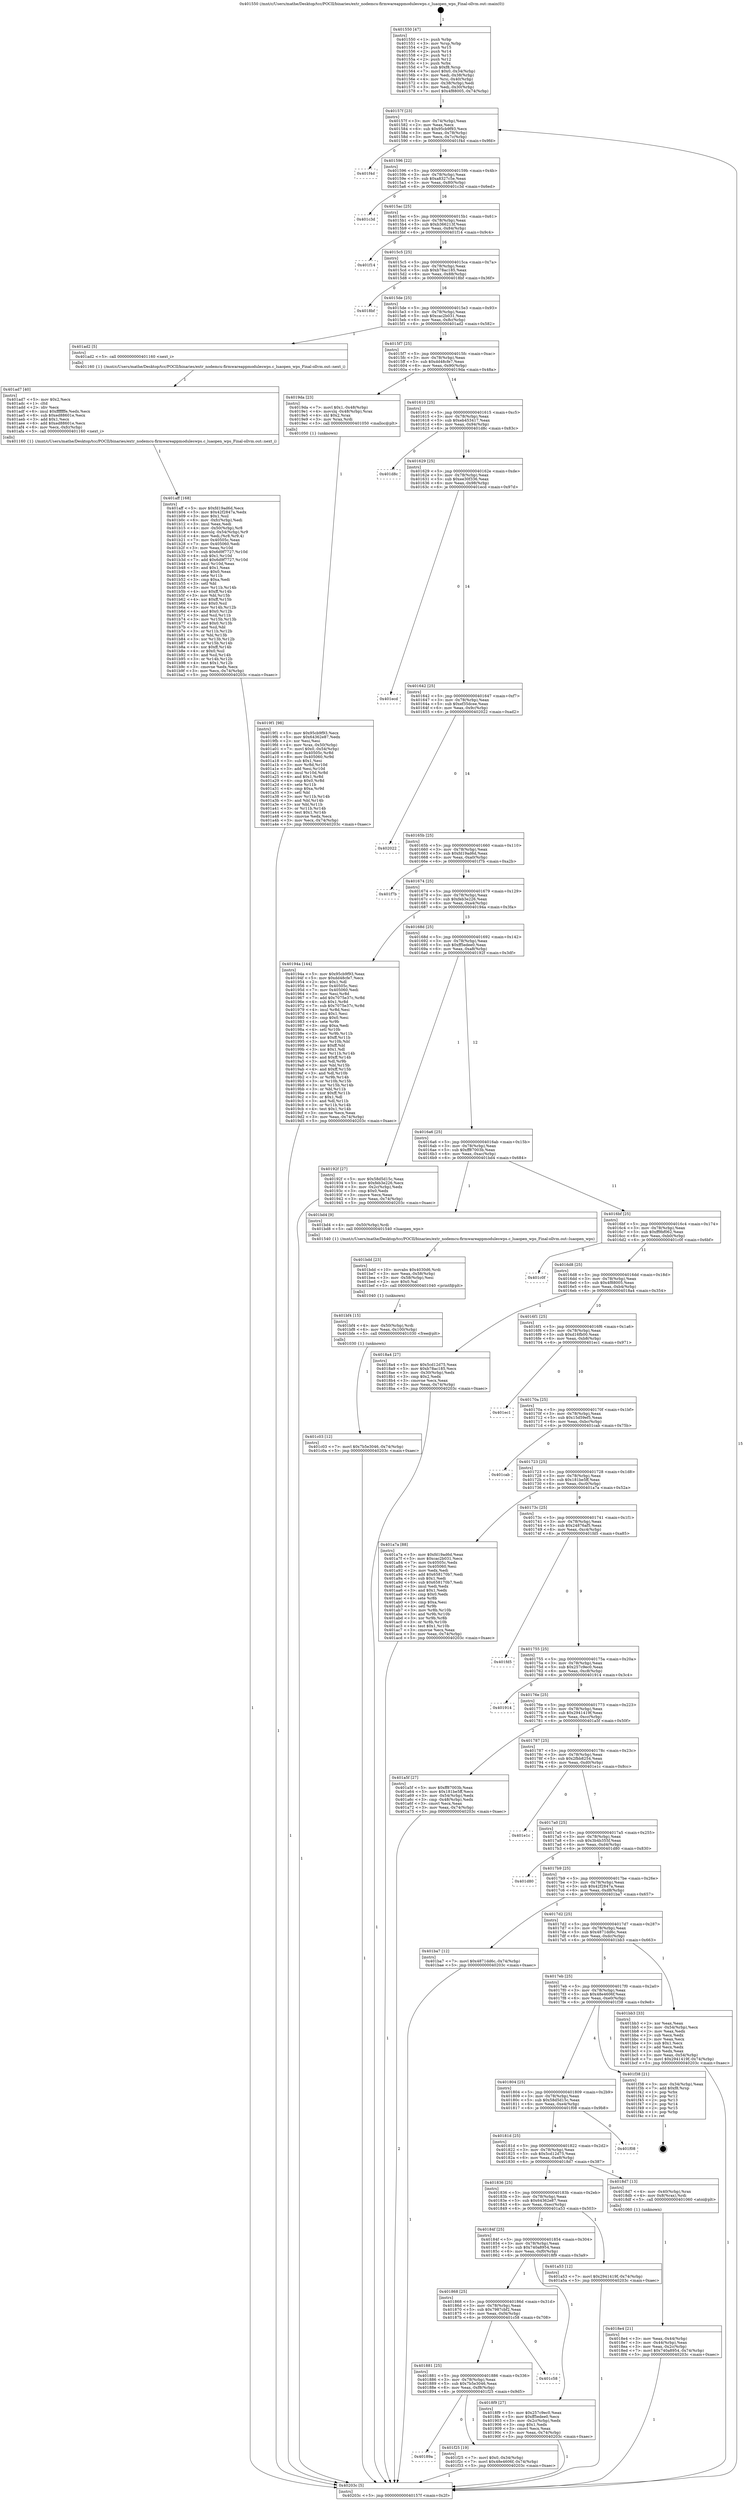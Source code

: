 digraph "0x401550" {
  label = "0x401550 (/mnt/c/Users/mathe/Desktop/tcc/POCII/binaries/extr_nodemcu-firmwareappmoduleswps.c_luaopen_wps_Final-ollvm.out::main(0))"
  labelloc = "t"
  node[shape=record]

  Entry [label="",width=0.3,height=0.3,shape=circle,fillcolor=black,style=filled]
  "0x40157f" [label="{
     0x40157f [23]\l
     | [instrs]\l
     &nbsp;&nbsp;0x40157f \<+3\>: mov -0x74(%rbp),%eax\l
     &nbsp;&nbsp;0x401582 \<+2\>: mov %eax,%ecx\l
     &nbsp;&nbsp;0x401584 \<+6\>: sub $0x95cb9f93,%ecx\l
     &nbsp;&nbsp;0x40158a \<+3\>: mov %eax,-0x78(%rbp)\l
     &nbsp;&nbsp;0x40158d \<+3\>: mov %ecx,-0x7c(%rbp)\l
     &nbsp;&nbsp;0x401590 \<+6\>: je 0000000000401f4d \<main+0x9fd\>\l
  }"]
  "0x401f4d" [label="{
     0x401f4d\l
  }", style=dashed]
  "0x401596" [label="{
     0x401596 [22]\l
     | [instrs]\l
     &nbsp;&nbsp;0x401596 \<+5\>: jmp 000000000040159b \<main+0x4b\>\l
     &nbsp;&nbsp;0x40159b \<+3\>: mov -0x78(%rbp),%eax\l
     &nbsp;&nbsp;0x40159e \<+5\>: sub $0xa8327c5e,%eax\l
     &nbsp;&nbsp;0x4015a3 \<+3\>: mov %eax,-0x80(%rbp)\l
     &nbsp;&nbsp;0x4015a6 \<+6\>: je 0000000000401c3d \<main+0x6ed\>\l
  }"]
  Exit [label="",width=0.3,height=0.3,shape=circle,fillcolor=black,style=filled,peripheries=2]
  "0x401c3d" [label="{
     0x401c3d\l
  }", style=dashed]
  "0x4015ac" [label="{
     0x4015ac [25]\l
     | [instrs]\l
     &nbsp;&nbsp;0x4015ac \<+5\>: jmp 00000000004015b1 \<main+0x61\>\l
     &nbsp;&nbsp;0x4015b1 \<+3\>: mov -0x78(%rbp),%eax\l
     &nbsp;&nbsp;0x4015b4 \<+5\>: sub $0xb366213f,%eax\l
     &nbsp;&nbsp;0x4015b9 \<+6\>: mov %eax,-0x84(%rbp)\l
     &nbsp;&nbsp;0x4015bf \<+6\>: je 0000000000401f14 \<main+0x9c4\>\l
  }"]
  "0x40189a" [label="{
     0x40189a\l
  }", style=dashed]
  "0x401f14" [label="{
     0x401f14\l
  }", style=dashed]
  "0x4015c5" [label="{
     0x4015c5 [25]\l
     | [instrs]\l
     &nbsp;&nbsp;0x4015c5 \<+5\>: jmp 00000000004015ca \<main+0x7a\>\l
     &nbsp;&nbsp;0x4015ca \<+3\>: mov -0x78(%rbp),%eax\l
     &nbsp;&nbsp;0x4015cd \<+5\>: sub $0xb78ac185,%eax\l
     &nbsp;&nbsp;0x4015d2 \<+6\>: mov %eax,-0x88(%rbp)\l
     &nbsp;&nbsp;0x4015d8 \<+6\>: je 00000000004018bf \<main+0x36f\>\l
  }"]
  "0x401f25" [label="{
     0x401f25 [19]\l
     | [instrs]\l
     &nbsp;&nbsp;0x401f25 \<+7\>: movl $0x0,-0x34(%rbp)\l
     &nbsp;&nbsp;0x401f2c \<+7\>: movl $0x48e4606f,-0x74(%rbp)\l
     &nbsp;&nbsp;0x401f33 \<+5\>: jmp 000000000040203c \<main+0xaec\>\l
  }"]
  "0x4018bf" [label="{
     0x4018bf\l
  }", style=dashed]
  "0x4015de" [label="{
     0x4015de [25]\l
     | [instrs]\l
     &nbsp;&nbsp;0x4015de \<+5\>: jmp 00000000004015e3 \<main+0x93\>\l
     &nbsp;&nbsp;0x4015e3 \<+3\>: mov -0x78(%rbp),%eax\l
     &nbsp;&nbsp;0x4015e6 \<+5\>: sub $0xcac2b031,%eax\l
     &nbsp;&nbsp;0x4015eb \<+6\>: mov %eax,-0x8c(%rbp)\l
     &nbsp;&nbsp;0x4015f1 \<+6\>: je 0000000000401ad2 \<main+0x582\>\l
  }"]
  "0x401881" [label="{
     0x401881 [25]\l
     | [instrs]\l
     &nbsp;&nbsp;0x401881 \<+5\>: jmp 0000000000401886 \<main+0x336\>\l
     &nbsp;&nbsp;0x401886 \<+3\>: mov -0x78(%rbp),%eax\l
     &nbsp;&nbsp;0x401889 \<+5\>: sub $0x7b5e3046,%eax\l
     &nbsp;&nbsp;0x40188e \<+6\>: mov %eax,-0xf8(%rbp)\l
     &nbsp;&nbsp;0x401894 \<+6\>: je 0000000000401f25 \<main+0x9d5\>\l
  }"]
  "0x401ad2" [label="{
     0x401ad2 [5]\l
     | [instrs]\l
     &nbsp;&nbsp;0x401ad2 \<+5\>: call 0000000000401160 \<next_i\>\l
     | [calls]\l
     &nbsp;&nbsp;0x401160 \{1\} (/mnt/c/Users/mathe/Desktop/tcc/POCII/binaries/extr_nodemcu-firmwareappmoduleswps.c_luaopen_wps_Final-ollvm.out::next_i)\l
  }"]
  "0x4015f7" [label="{
     0x4015f7 [25]\l
     | [instrs]\l
     &nbsp;&nbsp;0x4015f7 \<+5\>: jmp 00000000004015fc \<main+0xac\>\l
     &nbsp;&nbsp;0x4015fc \<+3\>: mov -0x78(%rbp),%eax\l
     &nbsp;&nbsp;0x4015ff \<+5\>: sub $0xdd48cfe7,%eax\l
     &nbsp;&nbsp;0x401604 \<+6\>: mov %eax,-0x90(%rbp)\l
     &nbsp;&nbsp;0x40160a \<+6\>: je 00000000004019da \<main+0x48a\>\l
  }"]
  "0x401c58" [label="{
     0x401c58\l
  }", style=dashed]
  "0x4019da" [label="{
     0x4019da [23]\l
     | [instrs]\l
     &nbsp;&nbsp;0x4019da \<+7\>: movl $0x1,-0x48(%rbp)\l
     &nbsp;&nbsp;0x4019e1 \<+4\>: movslq -0x48(%rbp),%rax\l
     &nbsp;&nbsp;0x4019e5 \<+4\>: shl $0x2,%rax\l
     &nbsp;&nbsp;0x4019e9 \<+3\>: mov %rax,%rdi\l
     &nbsp;&nbsp;0x4019ec \<+5\>: call 0000000000401050 \<malloc@plt\>\l
     | [calls]\l
     &nbsp;&nbsp;0x401050 \{1\} (unknown)\l
  }"]
  "0x401610" [label="{
     0x401610 [25]\l
     | [instrs]\l
     &nbsp;&nbsp;0x401610 \<+5\>: jmp 0000000000401615 \<main+0xc5\>\l
     &nbsp;&nbsp;0x401615 \<+3\>: mov -0x78(%rbp),%eax\l
     &nbsp;&nbsp;0x401618 \<+5\>: sub $0xeb453417,%eax\l
     &nbsp;&nbsp;0x40161d \<+6\>: mov %eax,-0x94(%rbp)\l
     &nbsp;&nbsp;0x401623 \<+6\>: je 0000000000401d8c \<main+0x83c\>\l
  }"]
  "0x401c03" [label="{
     0x401c03 [12]\l
     | [instrs]\l
     &nbsp;&nbsp;0x401c03 \<+7\>: movl $0x7b5e3046,-0x74(%rbp)\l
     &nbsp;&nbsp;0x401c0a \<+5\>: jmp 000000000040203c \<main+0xaec\>\l
  }"]
  "0x401d8c" [label="{
     0x401d8c\l
  }", style=dashed]
  "0x401629" [label="{
     0x401629 [25]\l
     | [instrs]\l
     &nbsp;&nbsp;0x401629 \<+5\>: jmp 000000000040162e \<main+0xde\>\l
     &nbsp;&nbsp;0x40162e \<+3\>: mov -0x78(%rbp),%eax\l
     &nbsp;&nbsp;0x401631 \<+5\>: sub $0xee30f336,%eax\l
     &nbsp;&nbsp;0x401636 \<+6\>: mov %eax,-0x98(%rbp)\l
     &nbsp;&nbsp;0x40163c \<+6\>: je 0000000000401ecd \<main+0x97d\>\l
  }"]
  "0x401bf4" [label="{
     0x401bf4 [15]\l
     | [instrs]\l
     &nbsp;&nbsp;0x401bf4 \<+4\>: mov -0x50(%rbp),%rdi\l
     &nbsp;&nbsp;0x401bf8 \<+6\>: mov %eax,-0x100(%rbp)\l
     &nbsp;&nbsp;0x401bfe \<+5\>: call 0000000000401030 \<free@plt\>\l
     | [calls]\l
     &nbsp;&nbsp;0x401030 \{1\} (unknown)\l
  }"]
  "0x401ecd" [label="{
     0x401ecd\l
  }", style=dashed]
  "0x401642" [label="{
     0x401642 [25]\l
     | [instrs]\l
     &nbsp;&nbsp;0x401642 \<+5\>: jmp 0000000000401647 \<main+0xf7\>\l
     &nbsp;&nbsp;0x401647 \<+3\>: mov -0x78(%rbp),%eax\l
     &nbsp;&nbsp;0x40164a \<+5\>: sub $0xef35dcee,%eax\l
     &nbsp;&nbsp;0x40164f \<+6\>: mov %eax,-0x9c(%rbp)\l
     &nbsp;&nbsp;0x401655 \<+6\>: je 0000000000402022 \<main+0xad2\>\l
  }"]
  "0x401bdd" [label="{
     0x401bdd [23]\l
     | [instrs]\l
     &nbsp;&nbsp;0x401bdd \<+10\>: movabs $0x4030d6,%rdi\l
     &nbsp;&nbsp;0x401be7 \<+3\>: mov %eax,-0x58(%rbp)\l
     &nbsp;&nbsp;0x401bea \<+3\>: mov -0x58(%rbp),%esi\l
     &nbsp;&nbsp;0x401bed \<+2\>: mov $0x0,%al\l
     &nbsp;&nbsp;0x401bef \<+5\>: call 0000000000401040 \<printf@plt\>\l
     | [calls]\l
     &nbsp;&nbsp;0x401040 \{1\} (unknown)\l
  }"]
  "0x402022" [label="{
     0x402022\l
  }", style=dashed]
  "0x40165b" [label="{
     0x40165b [25]\l
     | [instrs]\l
     &nbsp;&nbsp;0x40165b \<+5\>: jmp 0000000000401660 \<main+0x110\>\l
     &nbsp;&nbsp;0x401660 \<+3\>: mov -0x78(%rbp),%eax\l
     &nbsp;&nbsp;0x401663 \<+5\>: sub $0xfd19ad6d,%eax\l
     &nbsp;&nbsp;0x401668 \<+6\>: mov %eax,-0xa0(%rbp)\l
     &nbsp;&nbsp;0x40166e \<+6\>: je 0000000000401f7b \<main+0xa2b\>\l
  }"]
  "0x401aff" [label="{
     0x401aff [168]\l
     | [instrs]\l
     &nbsp;&nbsp;0x401aff \<+5\>: mov $0xfd19ad6d,%ecx\l
     &nbsp;&nbsp;0x401b04 \<+5\>: mov $0x42f2847a,%edx\l
     &nbsp;&nbsp;0x401b09 \<+3\>: mov $0x1,%sil\l
     &nbsp;&nbsp;0x401b0c \<+6\>: mov -0xfc(%rbp),%edi\l
     &nbsp;&nbsp;0x401b12 \<+3\>: imul %eax,%edi\l
     &nbsp;&nbsp;0x401b15 \<+4\>: mov -0x50(%rbp),%r8\l
     &nbsp;&nbsp;0x401b19 \<+4\>: movslq -0x54(%rbp),%r9\l
     &nbsp;&nbsp;0x401b1d \<+4\>: mov %edi,(%r8,%r9,4)\l
     &nbsp;&nbsp;0x401b21 \<+7\>: mov 0x40505c,%eax\l
     &nbsp;&nbsp;0x401b28 \<+7\>: mov 0x405060,%edi\l
     &nbsp;&nbsp;0x401b2f \<+3\>: mov %eax,%r10d\l
     &nbsp;&nbsp;0x401b32 \<+7\>: sub $0x6d9f7727,%r10d\l
     &nbsp;&nbsp;0x401b39 \<+4\>: sub $0x1,%r10d\l
     &nbsp;&nbsp;0x401b3d \<+7\>: add $0x6d9f7727,%r10d\l
     &nbsp;&nbsp;0x401b44 \<+4\>: imul %r10d,%eax\l
     &nbsp;&nbsp;0x401b48 \<+3\>: and $0x1,%eax\l
     &nbsp;&nbsp;0x401b4b \<+3\>: cmp $0x0,%eax\l
     &nbsp;&nbsp;0x401b4e \<+4\>: sete %r11b\l
     &nbsp;&nbsp;0x401b52 \<+3\>: cmp $0xa,%edi\l
     &nbsp;&nbsp;0x401b55 \<+3\>: setl %bl\l
     &nbsp;&nbsp;0x401b58 \<+3\>: mov %r11b,%r14b\l
     &nbsp;&nbsp;0x401b5b \<+4\>: xor $0xff,%r14b\l
     &nbsp;&nbsp;0x401b5f \<+3\>: mov %bl,%r15b\l
     &nbsp;&nbsp;0x401b62 \<+4\>: xor $0xff,%r15b\l
     &nbsp;&nbsp;0x401b66 \<+4\>: xor $0x0,%sil\l
     &nbsp;&nbsp;0x401b6a \<+3\>: mov %r14b,%r12b\l
     &nbsp;&nbsp;0x401b6d \<+4\>: and $0x0,%r12b\l
     &nbsp;&nbsp;0x401b71 \<+3\>: and %sil,%r11b\l
     &nbsp;&nbsp;0x401b74 \<+3\>: mov %r15b,%r13b\l
     &nbsp;&nbsp;0x401b77 \<+4\>: and $0x0,%r13b\l
     &nbsp;&nbsp;0x401b7b \<+3\>: and %sil,%bl\l
     &nbsp;&nbsp;0x401b7e \<+3\>: or %r11b,%r12b\l
     &nbsp;&nbsp;0x401b81 \<+3\>: or %bl,%r13b\l
     &nbsp;&nbsp;0x401b84 \<+3\>: xor %r13b,%r12b\l
     &nbsp;&nbsp;0x401b87 \<+3\>: or %r15b,%r14b\l
     &nbsp;&nbsp;0x401b8a \<+4\>: xor $0xff,%r14b\l
     &nbsp;&nbsp;0x401b8e \<+4\>: or $0x0,%sil\l
     &nbsp;&nbsp;0x401b92 \<+3\>: and %sil,%r14b\l
     &nbsp;&nbsp;0x401b95 \<+3\>: or %r14b,%r12b\l
     &nbsp;&nbsp;0x401b98 \<+4\>: test $0x1,%r12b\l
     &nbsp;&nbsp;0x401b9c \<+3\>: cmovne %edx,%ecx\l
     &nbsp;&nbsp;0x401b9f \<+3\>: mov %ecx,-0x74(%rbp)\l
     &nbsp;&nbsp;0x401ba2 \<+5\>: jmp 000000000040203c \<main+0xaec\>\l
  }"]
  "0x401f7b" [label="{
     0x401f7b\l
  }", style=dashed]
  "0x401674" [label="{
     0x401674 [25]\l
     | [instrs]\l
     &nbsp;&nbsp;0x401674 \<+5\>: jmp 0000000000401679 \<main+0x129\>\l
     &nbsp;&nbsp;0x401679 \<+3\>: mov -0x78(%rbp),%eax\l
     &nbsp;&nbsp;0x40167c \<+5\>: sub $0xfeb3e226,%eax\l
     &nbsp;&nbsp;0x401681 \<+6\>: mov %eax,-0xa4(%rbp)\l
     &nbsp;&nbsp;0x401687 \<+6\>: je 000000000040194a \<main+0x3fa\>\l
  }"]
  "0x401ad7" [label="{
     0x401ad7 [40]\l
     | [instrs]\l
     &nbsp;&nbsp;0x401ad7 \<+5\>: mov $0x2,%ecx\l
     &nbsp;&nbsp;0x401adc \<+1\>: cltd\l
     &nbsp;&nbsp;0x401add \<+2\>: idiv %ecx\l
     &nbsp;&nbsp;0x401adf \<+6\>: imul $0xfffffffe,%edx,%ecx\l
     &nbsp;&nbsp;0x401ae5 \<+6\>: sub $0xed88601e,%ecx\l
     &nbsp;&nbsp;0x401aeb \<+3\>: add $0x1,%ecx\l
     &nbsp;&nbsp;0x401aee \<+6\>: add $0xed88601e,%ecx\l
     &nbsp;&nbsp;0x401af4 \<+6\>: mov %ecx,-0xfc(%rbp)\l
     &nbsp;&nbsp;0x401afa \<+5\>: call 0000000000401160 \<next_i\>\l
     | [calls]\l
     &nbsp;&nbsp;0x401160 \{1\} (/mnt/c/Users/mathe/Desktop/tcc/POCII/binaries/extr_nodemcu-firmwareappmoduleswps.c_luaopen_wps_Final-ollvm.out::next_i)\l
  }"]
  "0x40194a" [label="{
     0x40194a [144]\l
     | [instrs]\l
     &nbsp;&nbsp;0x40194a \<+5\>: mov $0x95cb9f93,%eax\l
     &nbsp;&nbsp;0x40194f \<+5\>: mov $0xdd48cfe7,%ecx\l
     &nbsp;&nbsp;0x401954 \<+2\>: mov $0x1,%dl\l
     &nbsp;&nbsp;0x401956 \<+7\>: mov 0x40505c,%esi\l
     &nbsp;&nbsp;0x40195d \<+7\>: mov 0x405060,%edi\l
     &nbsp;&nbsp;0x401964 \<+3\>: mov %esi,%r8d\l
     &nbsp;&nbsp;0x401967 \<+7\>: add $0x7075e37c,%r8d\l
     &nbsp;&nbsp;0x40196e \<+4\>: sub $0x1,%r8d\l
     &nbsp;&nbsp;0x401972 \<+7\>: sub $0x7075e37c,%r8d\l
     &nbsp;&nbsp;0x401979 \<+4\>: imul %r8d,%esi\l
     &nbsp;&nbsp;0x40197d \<+3\>: and $0x1,%esi\l
     &nbsp;&nbsp;0x401980 \<+3\>: cmp $0x0,%esi\l
     &nbsp;&nbsp;0x401983 \<+4\>: sete %r9b\l
     &nbsp;&nbsp;0x401987 \<+3\>: cmp $0xa,%edi\l
     &nbsp;&nbsp;0x40198a \<+4\>: setl %r10b\l
     &nbsp;&nbsp;0x40198e \<+3\>: mov %r9b,%r11b\l
     &nbsp;&nbsp;0x401991 \<+4\>: xor $0xff,%r11b\l
     &nbsp;&nbsp;0x401995 \<+3\>: mov %r10b,%bl\l
     &nbsp;&nbsp;0x401998 \<+3\>: xor $0xff,%bl\l
     &nbsp;&nbsp;0x40199b \<+3\>: xor $0x1,%dl\l
     &nbsp;&nbsp;0x40199e \<+3\>: mov %r11b,%r14b\l
     &nbsp;&nbsp;0x4019a1 \<+4\>: and $0xff,%r14b\l
     &nbsp;&nbsp;0x4019a5 \<+3\>: and %dl,%r9b\l
     &nbsp;&nbsp;0x4019a8 \<+3\>: mov %bl,%r15b\l
     &nbsp;&nbsp;0x4019ab \<+4\>: and $0xff,%r15b\l
     &nbsp;&nbsp;0x4019af \<+3\>: and %dl,%r10b\l
     &nbsp;&nbsp;0x4019b2 \<+3\>: or %r9b,%r14b\l
     &nbsp;&nbsp;0x4019b5 \<+3\>: or %r10b,%r15b\l
     &nbsp;&nbsp;0x4019b8 \<+3\>: xor %r15b,%r14b\l
     &nbsp;&nbsp;0x4019bb \<+3\>: or %bl,%r11b\l
     &nbsp;&nbsp;0x4019be \<+4\>: xor $0xff,%r11b\l
     &nbsp;&nbsp;0x4019c2 \<+3\>: or $0x1,%dl\l
     &nbsp;&nbsp;0x4019c5 \<+3\>: and %dl,%r11b\l
     &nbsp;&nbsp;0x4019c8 \<+3\>: or %r11b,%r14b\l
     &nbsp;&nbsp;0x4019cb \<+4\>: test $0x1,%r14b\l
     &nbsp;&nbsp;0x4019cf \<+3\>: cmovne %ecx,%eax\l
     &nbsp;&nbsp;0x4019d2 \<+3\>: mov %eax,-0x74(%rbp)\l
     &nbsp;&nbsp;0x4019d5 \<+5\>: jmp 000000000040203c \<main+0xaec\>\l
  }"]
  "0x40168d" [label="{
     0x40168d [25]\l
     | [instrs]\l
     &nbsp;&nbsp;0x40168d \<+5\>: jmp 0000000000401692 \<main+0x142\>\l
     &nbsp;&nbsp;0x401692 \<+3\>: mov -0x78(%rbp),%eax\l
     &nbsp;&nbsp;0x401695 \<+5\>: sub $0xff5edee0,%eax\l
     &nbsp;&nbsp;0x40169a \<+6\>: mov %eax,-0xa8(%rbp)\l
     &nbsp;&nbsp;0x4016a0 \<+6\>: je 000000000040192f \<main+0x3df\>\l
  }"]
  "0x4019f1" [label="{
     0x4019f1 [98]\l
     | [instrs]\l
     &nbsp;&nbsp;0x4019f1 \<+5\>: mov $0x95cb9f93,%ecx\l
     &nbsp;&nbsp;0x4019f6 \<+5\>: mov $0x64362e87,%edx\l
     &nbsp;&nbsp;0x4019fb \<+2\>: xor %esi,%esi\l
     &nbsp;&nbsp;0x4019fd \<+4\>: mov %rax,-0x50(%rbp)\l
     &nbsp;&nbsp;0x401a01 \<+7\>: movl $0x0,-0x54(%rbp)\l
     &nbsp;&nbsp;0x401a08 \<+8\>: mov 0x40505c,%r8d\l
     &nbsp;&nbsp;0x401a10 \<+8\>: mov 0x405060,%r9d\l
     &nbsp;&nbsp;0x401a18 \<+3\>: sub $0x1,%esi\l
     &nbsp;&nbsp;0x401a1b \<+3\>: mov %r8d,%r10d\l
     &nbsp;&nbsp;0x401a1e \<+3\>: add %esi,%r10d\l
     &nbsp;&nbsp;0x401a21 \<+4\>: imul %r10d,%r8d\l
     &nbsp;&nbsp;0x401a25 \<+4\>: and $0x1,%r8d\l
     &nbsp;&nbsp;0x401a29 \<+4\>: cmp $0x0,%r8d\l
     &nbsp;&nbsp;0x401a2d \<+4\>: sete %r11b\l
     &nbsp;&nbsp;0x401a31 \<+4\>: cmp $0xa,%r9d\l
     &nbsp;&nbsp;0x401a35 \<+3\>: setl %bl\l
     &nbsp;&nbsp;0x401a38 \<+3\>: mov %r11b,%r14b\l
     &nbsp;&nbsp;0x401a3b \<+3\>: and %bl,%r14b\l
     &nbsp;&nbsp;0x401a3e \<+3\>: xor %bl,%r11b\l
     &nbsp;&nbsp;0x401a41 \<+3\>: or %r11b,%r14b\l
     &nbsp;&nbsp;0x401a44 \<+4\>: test $0x1,%r14b\l
     &nbsp;&nbsp;0x401a48 \<+3\>: cmovne %edx,%ecx\l
     &nbsp;&nbsp;0x401a4b \<+3\>: mov %ecx,-0x74(%rbp)\l
     &nbsp;&nbsp;0x401a4e \<+5\>: jmp 000000000040203c \<main+0xaec\>\l
  }"]
  "0x40192f" [label="{
     0x40192f [27]\l
     | [instrs]\l
     &nbsp;&nbsp;0x40192f \<+5\>: mov $0x58d5d15c,%eax\l
     &nbsp;&nbsp;0x401934 \<+5\>: mov $0xfeb3e226,%ecx\l
     &nbsp;&nbsp;0x401939 \<+3\>: mov -0x2c(%rbp),%edx\l
     &nbsp;&nbsp;0x40193c \<+3\>: cmp $0x0,%edx\l
     &nbsp;&nbsp;0x40193f \<+3\>: cmove %ecx,%eax\l
     &nbsp;&nbsp;0x401942 \<+3\>: mov %eax,-0x74(%rbp)\l
     &nbsp;&nbsp;0x401945 \<+5\>: jmp 000000000040203c \<main+0xaec\>\l
  }"]
  "0x4016a6" [label="{
     0x4016a6 [25]\l
     | [instrs]\l
     &nbsp;&nbsp;0x4016a6 \<+5\>: jmp 00000000004016ab \<main+0x15b\>\l
     &nbsp;&nbsp;0x4016ab \<+3\>: mov -0x78(%rbp),%eax\l
     &nbsp;&nbsp;0x4016ae \<+5\>: sub $0xff87003b,%eax\l
     &nbsp;&nbsp;0x4016b3 \<+6\>: mov %eax,-0xac(%rbp)\l
     &nbsp;&nbsp;0x4016b9 \<+6\>: je 0000000000401bd4 \<main+0x684\>\l
  }"]
  "0x401868" [label="{
     0x401868 [25]\l
     | [instrs]\l
     &nbsp;&nbsp;0x401868 \<+5\>: jmp 000000000040186d \<main+0x31d\>\l
     &nbsp;&nbsp;0x40186d \<+3\>: mov -0x78(%rbp),%eax\l
     &nbsp;&nbsp;0x401870 \<+5\>: sub $0x7987cbf2,%eax\l
     &nbsp;&nbsp;0x401875 \<+6\>: mov %eax,-0xf4(%rbp)\l
     &nbsp;&nbsp;0x40187b \<+6\>: je 0000000000401c58 \<main+0x708\>\l
  }"]
  "0x401bd4" [label="{
     0x401bd4 [9]\l
     | [instrs]\l
     &nbsp;&nbsp;0x401bd4 \<+4\>: mov -0x50(%rbp),%rdi\l
     &nbsp;&nbsp;0x401bd8 \<+5\>: call 0000000000401540 \<luaopen_wps\>\l
     | [calls]\l
     &nbsp;&nbsp;0x401540 \{1\} (/mnt/c/Users/mathe/Desktop/tcc/POCII/binaries/extr_nodemcu-firmwareappmoduleswps.c_luaopen_wps_Final-ollvm.out::luaopen_wps)\l
  }"]
  "0x4016bf" [label="{
     0x4016bf [25]\l
     | [instrs]\l
     &nbsp;&nbsp;0x4016bf \<+5\>: jmp 00000000004016c4 \<main+0x174\>\l
     &nbsp;&nbsp;0x4016c4 \<+3\>: mov -0x78(%rbp),%eax\l
     &nbsp;&nbsp;0x4016c7 \<+5\>: sub $0xff9bf062,%eax\l
     &nbsp;&nbsp;0x4016cc \<+6\>: mov %eax,-0xb0(%rbp)\l
     &nbsp;&nbsp;0x4016d2 \<+6\>: je 0000000000401c0f \<main+0x6bf\>\l
  }"]
  "0x4018f9" [label="{
     0x4018f9 [27]\l
     | [instrs]\l
     &nbsp;&nbsp;0x4018f9 \<+5\>: mov $0x257c9ec0,%eax\l
     &nbsp;&nbsp;0x4018fe \<+5\>: mov $0xff5edee0,%ecx\l
     &nbsp;&nbsp;0x401903 \<+3\>: mov -0x2c(%rbp),%edx\l
     &nbsp;&nbsp;0x401906 \<+3\>: cmp $0x1,%edx\l
     &nbsp;&nbsp;0x401909 \<+3\>: cmovl %ecx,%eax\l
     &nbsp;&nbsp;0x40190c \<+3\>: mov %eax,-0x74(%rbp)\l
     &nbsp;&nbsp;0x40190f \<+5\>: jmp 000000000040203c \<main+0xaec\>\l
  }"]
  "0x401c0f" [label="{
     0x401c0f\l
  }", style=dashed]
  "0x4016d8" [label="{
     0x4016d8 [25]\l
     | [instrs]\l
     &nbsp;&nbsp;0x4016d8 \<+5\>: jmp 00000000004016dd \<main+0x18d\>\l
     &nbsp;&nbsp;0x4016dd \<+3\>: mov -0x78(%rbp),%eax\l
     &nbsp;&nbsp;0x4016e0 \<+5\>: sub $0x4f88005,%eax\l
     &nbsp;&nbsp;0x4016e5 \<+6\>: mov %eax,-0xb4(%rbp)\l
     &nbsp;&nbsp;0x4016eb \<+6\>: je 00000000004018a4 \<main+0x354\>\l
  }"]
  "0x40184f" [label="{
     0x40184f [25]\l
     | [instrs]\l
     &nbsp;&nbsp;0x40184f \<+5\>: jmp 0000000000401854 \<main+0x304\>\l
     &nbsp;&nbsp;0x401854 \<+3\>: mov -0x78(%rbp),%eax\l
     &nbsp;&nbsp;0x401857 \<+5\>: sub $0x740a8954,%eax\l
     &nbsp;&nbsp;0x40185c \<+6\>: mov %eax,-0xf0(%rbp)\l
     &nbsp;&nbsp;0x401862 \<+6\>: je 00000000004018f9 \<main+0x3a9\>\l
  }"]
  "0x4018a4" [label="{
     0x4018a4 [27]\l
     | [instrs]\l
     &nbsp;&nbsp;0x4018a4 \<+5\>: mov $0x5cd12d75,%eax\l
     &nbsp;&nbsp;0x4018a9 \<+5\>: mov $0xb78ac185,%ecx\l
     &nbsp;&nbsp;0x4018ae \<+3\>: mov -0x30(%rbp),%edx\l
     &nbsp;&nbsp;0x4018b1 \<+3\>: cmp $0x2,%edx\l
     &nbsp;&nbsp;0x4018b4 \<+3\>: cmovne %ecx,%eax\l
     &nbsp;&nbsp;0x4018b7 \<+3\>: mov %eax,-0x74(%rbp)\l
     &nbsp;&nbsp;0x4018ba \<+5\>: jmp 000000000040203c \<main+0xaec\>\l
  }"]
  "0x4016f1" [label="{
     0x4016f1 [25]\l
     | [instrs]\l
     &nbsp;&nbsp;0x4016f1 \<+5\>: jmp 00000000004016f6 \<main+0x1a6\>\l
     &nbsp;&nbsp;0x4016f6 \<+3\>: mov -0x78(%rbp),%eax\l
     &nbsp;&nbsp;0x4016f9 \<+5\>: sub $0xd16fb00,%eax\l
     &nbsp;&nbsp;0x4016fe \<+6\>: mov %eax,-0xb8(%rbp)\l
     &nbsp;&nbsp;0x401704 \<+6\>: je 0000000000401ec1 \<main+0x971\>\l
  }"]
  "0x40203c" [label="{
     0x40203c [5]\l
     | [instrs]\l
     &nbsp;&nbsp;0x40203c \<+5\>: jmp 000000000040157f \<main+0x2f\>\l
  }"]
  "0x401550" [label="{
     0x401550 [47]\l
     | [instrs]\l
     &nbsp;&nbsp;0x401550 \<+1\>: push %rbp\l
     &nbsp;&nbsp;0x401551 \<+3\>: mov %rsp,%rbp\l
     &nbsp;&nbsp;0x401554 \<+2\>: push %r15\l
     &nbsp;&nbsp;0x401556 \<+2\>: push %r14\l
     &nbsp;&nbsp;0x401558 \<+2\>: push %r13\l
     &nbsp;&nbsp;0x40155a \<+2\>: push %r12\l
     &nbsp;&nbsp;0x40155c \<+1\>: push %rbx\l
     &nbsp;&nbsp;0x40155d \<+7\>: sub $0xf8,%rsp\l
     &nbsp;&nbsp;0x401564 \<+7\>: movl $0x0,-0x34(%rbp)\l
     &nbsp;&nbsp;0x40156b \<+3\>: mov %edi,-0x38(%rbp)\l
     &nbsp;&nbsp;0x40156e \<+4\>: mov %rsi,-0x40(%rbp)\l
     &nbsp;&nbsp;0x401572 \<+3\>: mov -0x38(%rbp),%edi\l
     &nbsp;&nbsp;0x401575 \<+3\>: mov %edi,-0x30(%rbp)\l
     &nbsp;&nbsp;0x401578 \<+7\>: movl $0x4f88005,-0x74(%rbp)\l
  }"]
  "0x401a53" [label="{
     0x401a53 [12]\l
     | [instrs]\l
     &nbsp;&nbsp;0x401a53 \<+7\>: movl $0x2941419f,-0x74(%rbp)\l
     &nbsp;&nbsp;0x401a5a \<+5\>: jmp 000000000040203c \<main+0xaec\>\l
  }"]
  "0x401ec1" [label="{
     0x401ec1\l
  }", style=dashed]
  "0x40170a" [label="{
     0x40170a [25]\l
     | [instrs]\l
     &nbsp;&nbsp;0x40170a \<+5\>: jmp 000000000040170f \<main+0x1bf\>\l
     &nbsp;&nbsp;0x40170f \<+3\>: mov -0x78(%rbp),%eax\l
     &nbsp;&nbsp;0x401712 \<+5\>: sub $0x15d59ef5,%eax\l
     &nbsp;&nbsp;0x401717 \<+6\>: mov %eax,-0xbc(%rbp)\l
     &nbsp;&nbsp;0x40171d \<+6\>: je 0000000000401cab \<main+0x75b\>\l
  }"]
  "0x4018e4" [label="{
     0x4018e4 [21]\l
     | [instrs]\l
     &nbsp;&nbsp;0x4018e4 \<+3\>: mov %eax,-0x44(%rbp)\l
     &nbsp;&nbsp;0x4018e7 \<+3\>: mov -0x44(%rbp),%eax\l
     &nbsp;&nbsp;0x4018ea \<+3\>: mov %eax,-0x2c(%rbp)\l
     &nbsp;&nbsp;0x4018ed \<+7\>: movl $0x740a8954,-0x74(%rbp)\l
     &nbsp;&nbsp;0x4018f4 \<+5\>: jmp 000000000040203c \<main+0xaec\>\l
  }"]
  "0x401cab" [label="{
     0x401cab\l
  }", style=dashed]
  "0x401723" [label="{
     0x401723 [25]\l
     | [instrs]\l
     &nbsp;&nbsp;0x401723 \<+5\>: jmp 0000000000401728 \<main+0x1d8\>\l
     &nbsp;&nbsp;0x401728 \<+3\>: mov -0x78(%rbp),%eax\l
     &nbsp;&nbsp;0x40172b \<+5\>: sub $0x181be5ff,%eax\l
     &nbsp;&nbsp;0x401730 \<+6\>: mov %eax,-0xc0(%rbp)\l
     &nbsp;&nbsp;0x401736 \<+6\>: je 0000000000401a7a \<main+0x52a\>\l
  }"]
  "0x401836" [label="{
     0x401836 [25]\l
     | [instrs]\l
     &nbsp;&nbsp;0x401836 \<+5\>: jmp 000000000040183b \<main+0x2eb\>\l
     &nbsp;&nbsp;0x40183b \<+3\>: mov -0x78(%rbp),%eax\l
     &nbsp;&nbsp;0x40183e \<+5\>: sub $0x64362e87,%eax\l
     &nbsp;&nbsp;0x401843 \<+6\>: mov %eax,-0xec(%rbp)\l
     &nbsp;&nbsp;0x401849 \<+6\>: je 0000000000401a53 \<main+0x503\>\l
  }"]
  "0x401a7a" [label="{
     0x401a7a [88]\l
     | [instrs]\l
     &nbsp;&nbsp;0x401a7a \<+5\>: mov $0xfd19ad6d,%eax\l
     &nbsp;&nbsp;0x401a7f \<+5\>: mov $0xcac2b031,%ecx\l
     &nbsp;&nbsp;0x401a84 \<+7\>: mov 0x40505c,%edx\l
     &nbsp;&nbsp;0x401a8b \<+7\>: mov 0x405060,%esi\l
     &nbsp;&nbsp;0x401a92 \<+2\>: mov %edx,%edi\l
     &nbsp;&nbsp;0x401a94 \<+6\>: add $0x658170b7,%edi\l
     &nbsp;&nbsp;0x401a9a \<+3\>: sub $0x1,%edi\l
     &nbsp;&nbsp;0x401a9d \<+6\>: sub $0x658170b7,%edi\l
     &nbsp;&nbsp;0x401aa3 \<+3\>: imul %edi,%edx\l
     &nbsp;&nbsp;0x401aa6 \<+3\>: and $0x1,%edx\l
     &nbsp;&nbsp;0x401aa9 \<+3\>: cmp $0x0,%edx\l
     &nbsp;&nbsp;0x401aac \<+4\>: sete %r8b\l
     &nbsp;&nbsp;0x401ab0 \<+3\>: cmp $0xa,%esi\l
     &nbsp;&nbsp;0x401ab3 \<+4\>: setl %r9b\l
     &nbsp;&nbsp;0x401ab7 \<+3\>: mov %r8b,%r10b\l
     &nbsp;&nbsp;0x401aba \<+3\>: and %r9b,%r10b\l
     &nbsp;&nbsp;0x401abd \<+3\>: xor %r9b,%r8b\l
     &nbsp;&nbsp;0x401ac0 \<+3\>: or %r8b,%r10b\l
     &nbsp;&nbsp;0x401ac3 \<+4\>: test $0x1,%r10b\l
     &nbsp;&nbsp;0x401ac7 \<+3\>: cmovne %ecx,%eax\l
     &nbsp;&nbsp;0x401aca \<+3\>: mov %eax,-0x74(%rbp)\l
     &nbsp;&nbsp;0x401acd \<+5\>: jmp 000000000040203c \<main+0xaec\>\l
  }"]
  "0x40173c" [label="{
     0x40173c [25]\l
     | [instrs]\l
     &nbsp;&nbsp;0x40173c \<+5\>: jmp 0000000000401741 \<main+0x1f1\>\l
     &nbsp;&nbsp;0x401741 \<+3\>: mov -0x78(%rbp),%eax\l
     &nbsp;&nbsp;0x401744 \<+5\>: sub $0x24876af5,%eax\l
     &nbsp;&nbsp;0x401749 \<+6\>: mov %eax,-0xc4(%rbp)\l
     &nbsp;&nbsp;0x40174f \<+6\>: je 0000000000401fd5 \<main+0xa85\>\l
  }"]
  "0x4018d7" [label="{
     0x4018d7 [13]\l
     | [instrs]\l
     &nbsp;&nbsp;0x4018d7 \<+4\>: mov -0x40(%rbp),%rax\l
     &nbsp;&nbsp;0x4018db \<+4\>: mov 0x8(%rax),%rdi\l
     &nbsp;&nbsp;0x4018df \<+5\>: call 0000000000401060 \<atoi@plt\>\l
     | [calls]\l
     &nbsp;&nbsp;0x401060 \{1\} (unknown)\l
  }"]
  "0x401fd5" [label="{
     0x401fd5\l
  }", style=dashed]
  "0x401755" [label="{
     0x401755 [25]\l
     | [instrs]\l
     &nbsp;&nbsp;0x401755 \<+5\>: jmp 000000000040175a \<main+0x20a\>\l
     &nbsp;&nbsp;0x40175a \<+3\>: mov -0x78(%rbp),%eax\l
     &nbsp;&nbsp;0x40175d \<+5\>: sub $0x257c9ec0,%eax\l
     &nbsp;&nbsp;0x401762 \<+6\>: mov %eax,-0xc8(%rbp)\l
     &nbsp;&nbsp;0x401768 \<+6\>: je 0000000000401914 \<main+0x3c4\>\l
  }"]
  "0x40181d" [label="{
     0x40181d [25]\l
     | [instrs]\l
     &nbsp;&nbsp;0x40181d \<+5\>: jmp 0000000000401822 \<main+0x2d2\>\l
     &nbsp;&nbsp;0x401822 \<+3\>: mov -0x78(%rbp),%eax\l
     &nbsp;&nbsp;0x401825 \<+5\>: sub $0x5cd12d75,%eax\l
     &nbsp;&nbsp;0x40182a \<+6\>: mov %eax,-0xe8(%rbp)\l
     &nbsp;&nbsp;0x401830 \<+6\>: je 00000000004018d7 \<main+0x387\>\l
  }"]
  "0x401914" [label="{
     0x401914\l
  }", style=dashed]
  "0x40176e" [label="{
     0x40176e [25]\l
     | [instrs]\l
     &nbsp;&nbsp;0x40176e \<+5\>: jmp 0000000000401773 \<main+0x223\>\l
     &nbsp;&nbsp;0x401773 \<+3\>: mov -0x78(%rbp),%eax\l
     &nbsp;&nbsp;0x401776 \<+5\>: sub $0x2941419f,%eax\l
     &nbsp;&nbsp;0x40177b \<+6\>: mov %eax,-0xcc(%rbp)\l
     &nbsp;&nbsp;0x401781 \<+6\>: je 0000000000401a5f \<main+0x50f\>\l
  }"]
  "0x401f08" [label="{
     0x401f08\l
  }", style=dashed]
  "0x401a5f" [label="{
     0x401a5f [27]\l
     | [instrs]\l
     &nbsp;&nbsp;0x401a5f \<+5\>: mov $0xff87003b,%eax\l
     &nbsp;&nbsp;0x401a64 \<+5\>: mov $0x181be5ff,%ecx\l
     &nbsp;&nbsp;0x401a69 \<+3\>: mov -0x54(%rbp),%edx\l
     &nbsp;&nbsp;0x401a6c \<+3\>: cmp -0x48(%rbp),%edx\l
     &nbsp;&nbsp;0x401a6f \<+3\>: cmovl %ecx,%eax\l
     &nbsp;&nbsp;0x401a72 \<+3\>: mov %eax,-0x74(%rbp)\l
     &nbsp;&nbsp;0x401a75 \<+5\>: jmp 000000000040203c \<main+0xaec\>\l
  }"]
  "0x401787" [label="{
     0x401787 [25]\l
     | [instrs]\l
     &nbsp;&nbsp;0x401787 \<+5\>: jmp 000000000040178c \<main+0x23c\>\l
     &nbsp;&nbsp;0x40178c \<+3\>: mov -0x78(%rbp),%eax\l
     &nbsp;&nbsp;0x40178f \<+5\>: sub $0x2fbb8254,%eax\l
     &nbsp;&nbsp;0x401794 \<+6\>: mov %eax,-0xd0(%rbp)\l
     &nbsp;&nbsp;0x40179a \<+6\>: je 0000000000401e1c \<main+0x8cc\>\l
  }"]
  "0x401804" [label="{
     0x401804 [25]\l
     | [instrs]\l
     &nbsp;&nbsp;0x401804 \<+5\>: jmp 0000000000401809 \<main+0x2b9\>\l
     &nbsp;&nbsp;0x401809 \<+3\>: mov -0x78(%rbp),%eax\l
     &nbsp;&nbsp;0x40180c \<+5\>: sub $0x58d5d15c,%eax\l
     &nbsp;&nbsp;0x401811 \<+6\>: mov %eax,-0xe4(%rbp)\l
     &nbsp;&nbsp;0x401817 \<+6\>: je 0000000000401f08 \<main+0x9b8\>\l
  }"]
  "0x401e1c" [label="{
     0x401e1c\l
  }", style=dashed]
  "0x4017a0" [label="{
     0x4017a0 [25]\l
     | [instrs]\l
     &nbsp;&nbsp;0x4017a0 \<+5\>: jmp 00000000004017a5 \<main+0x255\>\l
     &nbsp;&nbsp;0x4017a5 \<+3\>: mov -0x78(%rbp),%eax\l
     &nbsp;&nbsp;0x4017a8 \<+5\>: sub $0x3b4b355f,%eax\l
     &nbsp;&nbsp;0x4017ad \<+6\>: mov %eax,-0xd4(%rbp)\l
     &nbsp;&nbsp;0x4017b3 \<+6\>: je 0000000000401d80 \<main+0x830\>\l
  }"]
  "0x401f38" [label="{
     0x401f38 [21]\l
     | [instrs]\l
     &nbsp;&nbsp;0x401f38 \<+3\>: mov -0x34(%rbp),%eax\l
     &nbsp;&nbsp;0x401f3b \<+7\>: add $0xf8,%rsp\l
     &nbsp;&nbsp;0x401f42 \<+1\>: pop %rbx\l
     &nbsp;&nbsp;0x401f43 \<+2\>: pop %r12\l
     &nbsp;&nbsp;0x401f45 \<+2\>: pop %r13\l
     &nbsp;&nbsp;0x401f47 \<+2\>: pop %r14\l
     &nbsp;&nbsp;0x401f49 \<+2\>: pop %r15\l
     &nbsp;&nbsp;0x401f4b \<+1\>: pop %rbp\l
     &nbsp;&nbsp;0x401f4c \<+1\>: ret\l
  }"]
  "0x401d80" [label="{
     0x401d80\l
  }", style=dashed]
  "0x4017b9" [label="{
     0x4017b9 [25]\l
     | [instrs]\l
     &nbsp;&nbsp;0x4017b9 \<+5\>: jmp 00000000004017be \<main+0x26e\>\l
     &nbsp;&nbsp;0x4017be \<+3\>: mov -0x78(%rbp),%eax\l
     &nbsp;&nbsp;0x4017c1 \<+5\>: sub $0x42f2847a,%eax\l
     &nbsp;&nbsp;0x4017c6 \<+6\>: mov %eax,-0xd8(%rbp)\l
     &nbsp;&nbsp;0x4017cc \<+6\>: je 0000000000401ba7 \<main+0x657\>\l
  }"]
  "0x4017eb" [label="{
     0x4017eb [25]\l
     | [instrs]\l
     &nbsp;&nbsp;0x4017eb \<+5\>: jmp 00000000004017f0 \<main+0x2a0\>\l
     &nbsp;&nbsp;0x4017f0 \<+3\>: mov -0x78(%rbp),%eax\l
     &nbsp;&nbsp;0x4017f3 \<+5\>: sub $0x48e4606f,%eax\l
     &nbsp;&nbsp;0x4017f8 \<+6\>: mov %eax,-0xe0(%rbp)\l
     &nbsp;&nbsp;0x4017fe \<+6\>: je 0000000000401f38 \<main+0x9e8\>\l
  }"]
  "0x401ba7" [label="{
     0x401ba7 [12]\l
     | [instrs]\l
     &nbsp;&nbsp;0x401ba7 \<+7\>: movl $0x4871dd6c,-0x74(%rbp)\l
     &nbsp;&nbsp;0x401bae \<+5\>: jmp 000000000040203c \<main+0xaec\>\l
  }"]
  "0x4017d2" [label="{
     0x4017d2 [25]\l
     | [instrs]\l
     &nbsp;&nbsp;0x4017d2 \<+5\>: jmp 00000000004017d7 \<main+0x287\>\l
     &nbsp;&nbsp;0x4017d7 \<+3\>: mov -0x78(%rbp),%eax\l
     &nbsp;&nbsp;0x4017da \<+5\>: sub $0x4871dd6c,%eax\l
     &nbsp;&nbsp;0x4017df \<+6\>: mov %eax,-0xdc(%rbp)\l
     &nbsp;&nbsp;0x4017e5 \<+6\>: je 0000000000401bb3 \<main+0x663\>\l
  }"]
  "0x401bb3" [label="{
     0x401bb3 [33]\l
     | [instrs]\l
     &nbsp;&nbsp;0x401bb3 \<+2\>: xor %eax,%eax\l
     &nbsp;&nbsp;0x401bb5 \<+3\>: mov -0x54(%rbp),%ecx\l
     &nbsp;&nbsp;0x401bb8 \<+2\>: mov %eax,%edx\l
     &nbsp;&nbsp;0x401bba \<+2\>: sub %ecx,%edx\l
     &nbsp;&nbsp;0x401bbc \<+2\>: mov %eax,%ecx\l
     &nbsp;&nbsp;0x401bbe \<+3\>: sub $0x1,%ecx\l
     &nbsp;&nbsp;0x401bc1 \<+2\>: add %ecx,%edx\l
     &nbsp;&nbsp;0x401bc3 \<+2\>: sub %edx,%eax\l
     &nbsp;&nbsp;0x401bc5 \<+3\>: mov %eax,-0x54(%rbp)\l
     &nbsp;&nbsp;0x401bc8 \<+7\>: movl $0x2941419f,-0x74(%rbp)\l
     &nbsp;&nbsp;0x401bcf \<+5\>: jmp 000000000040203c \<main+0xaec\>\l
  }"]
  Entry -> "0x401550" [label=" 1"]
  "0x40157f" -> "0x401f4d" [label=" 0"]
  "0x40157f" -> "0x401596" [label=" 16"]
  "0x401f38" -> Exit [label=" 1"]
  "0x401596" -> "0x401c3d" [label=" 0"]
  "0x401596" -> "0x4015ac" [label=" 16"]
  "0x401f25" -> "0x40203c" [label=" 1"]
  "0x4015ac" -> "0x401f14" [label=" 0"]
  "0x4015ac" -> "0x4015c5" [label=" 16"]
  "0x401881" -> "0x40189a" [label=" 0"]
  "0x4015c5" -> "0x4018bf" [label=" 0"]
  "0x4015c5" -> "0x4015de" [label=" 16"]
  "0x401881" -> "0x401f25" [label=" 1"]
  "0x4015de" -> "0x401ad2" [label=" 1"]
  "0x4015de" -> "0x4015f7" [label=" 15"]
  "0x401868" -> "0x401881" [label=" 1"]
  "0x4015f7" -> "0x4019da" [label=" 1"]
  "0x4015f7" -> "0x401610" [label=" 14"]
  "0x401868" -> "0x401c58" [label=" 0"]
  "0x401610" -> "0x401d8c" [label=" 0"]
  "0x401610" -> "0x401629" [label=" 14"]
  "0x401c03" -> "0x40203c" [label=" 1"]
  "0x401629" -> "0x401ecd" [label=" 0"]
  "0x401629" -> "0x401642" [label=" 14"]
  "0x401bf4" -> "0x401c03" [label=" 1"]
  "0x401642" -> "0x402022" [label=" 0"]
  "0x401642" -> "0x40165b" [label=" 14"]
  "0x401bdd" -> "0x401bf4" [label=" 1"]
  "0x40165b" -> "0x401f7b" [label=" 0"]
  "0x40165b" -> "0x401674" [label=" 14"]
  "0x401bd4" -> "0x401bdd" [label=" 1"]
  "0x401674" -> "0x40194a" [label=" 1"]
  "0x401674" -> "0x40168d" [label=" 13"]
  "0x401bb3" -> "0x40203c" [label=" 1"]
  "0x40168d" -> "0x40192f" [label=" 1"]
  "0x40168d" -> "0x4016a6" [label=" 12"]
  "0x401ba7" -> "0x40203c" [label=" 1"]
  "0x4016a6" -> "0x401bd4" [label=" 1"]
  "0x4016a6" -> "0x4016bf" [label=" 11"]
  "0x401aff" -> "0x40203c" [label=" 1"]
  "0x4016bf" -> "0x401c0f" [label=" 0"]
  "0x4016bf" -> "0x4016d8" [label=" 11"]
  "0x401ad7" -> "0x401aff" [label=" 1"]
  "0x4016d8" -> "0x4018a4" [label=" 1"]
  "0x4016d8" -> "0x4016f1" [label=" 10"]
  "0x4018a4" -> "0x40203c" [label=" 1"]
  "0x401550" -> "0x40157f" [label=" 1"]
  "0x40203c" -> "0x40157f" [label=" 15"]
  "0x401a7a" -> "0x40203c" [label=" 1"]
  "0x4016f1" -> "0x401ec1" [label=" 0"]
  "0x4016f1" -> "0x40170a" [label=" 10"]
  "0x401a5f" -> "0x40203c" [label=" 2"]
  "0x40170a" -> "0x401cab" [label=" 0"]
  "0x40170a" -> "0x401723" [label=" 10"]
  "0x4019f1" -> "0x40203c" [label=" 1"]
  "0x401723" -> "0x401a7a" [label=" 1"]
  "0x401723" -> "0x40173c" [label=" 9"]
  "0x4019da" -> "0x4019f1" [label=" 1"]
  "0x40173c" -> "0x401fd5" [label=" 0"]
  "0x40173c" -> "0x401755" [label=" 9"]
  "0x40194a" -> "0x40203c" [label=" 1"]
  "0x401755" -> "0x401914" [label=" 0"]
  "0x401755" -> "0x40176e" [label=" 9"]
  "0x4018f9" -> "0x40203c" [label=" 1"]
  "0x40176e" -> "0x401a5f" [label=" 2"]
  "0x40176e" -> "0x401787" [label=" 7"]
  "0x40184f" -> "0x401868" [label=" 1"]
  "0x401787" -> "0x401e1c" [label=" 0"]
  "0x401787" -> "0x4017a0" [label=" 7"]
  "0x401ad2" -> "0x401ad7" [label=" 1"]
  "0x4017a0" -> "0x401d80" [label=" 0"]
  "0x4017a0" -> "0x4017b9" [label=" 7"]
  "0x401836" -> "0x40184f" [label=" 2"]
  "0x4017b9" -> "0x401ba7" [label=" 1"]
  "0x4017b9" -> "0x4017d2" [label=" 6"]
  "0x401a53" -> "0x40203c" [label=" 1"]
  "0x4017d2" -> "0x401bb3" [label=" 1"]
  "0x4017d2" -> "0x4017eb" [label=" 5"]
  "0x401836" -> "0x401a53" [label=" 1"]
  "0x4017eb" -> "0x401f38" [label=" 1"]
  "0x4017eb" -> "0x401804" [label=" 4"]
  "0x40184f" -> "0x4018f9" [label=" 1"]
  "0x401804" -> "0x401f08" [label=" 0"]
  "0x401804" -> "0x40181d" [label=" 4"]
  "0x40192f" -> "0x40203c" [label=" 1"]
  "0x40181d" -> "0x4018d7" [label=" 1"]
  "0x40181d" -> "0x401836" [label=" 3"]
  "0x4018d7" -> "0x4018e4" [label=" 1"]
  "0x4018e4" -> "0x40203c" [label=" 1"]
}
